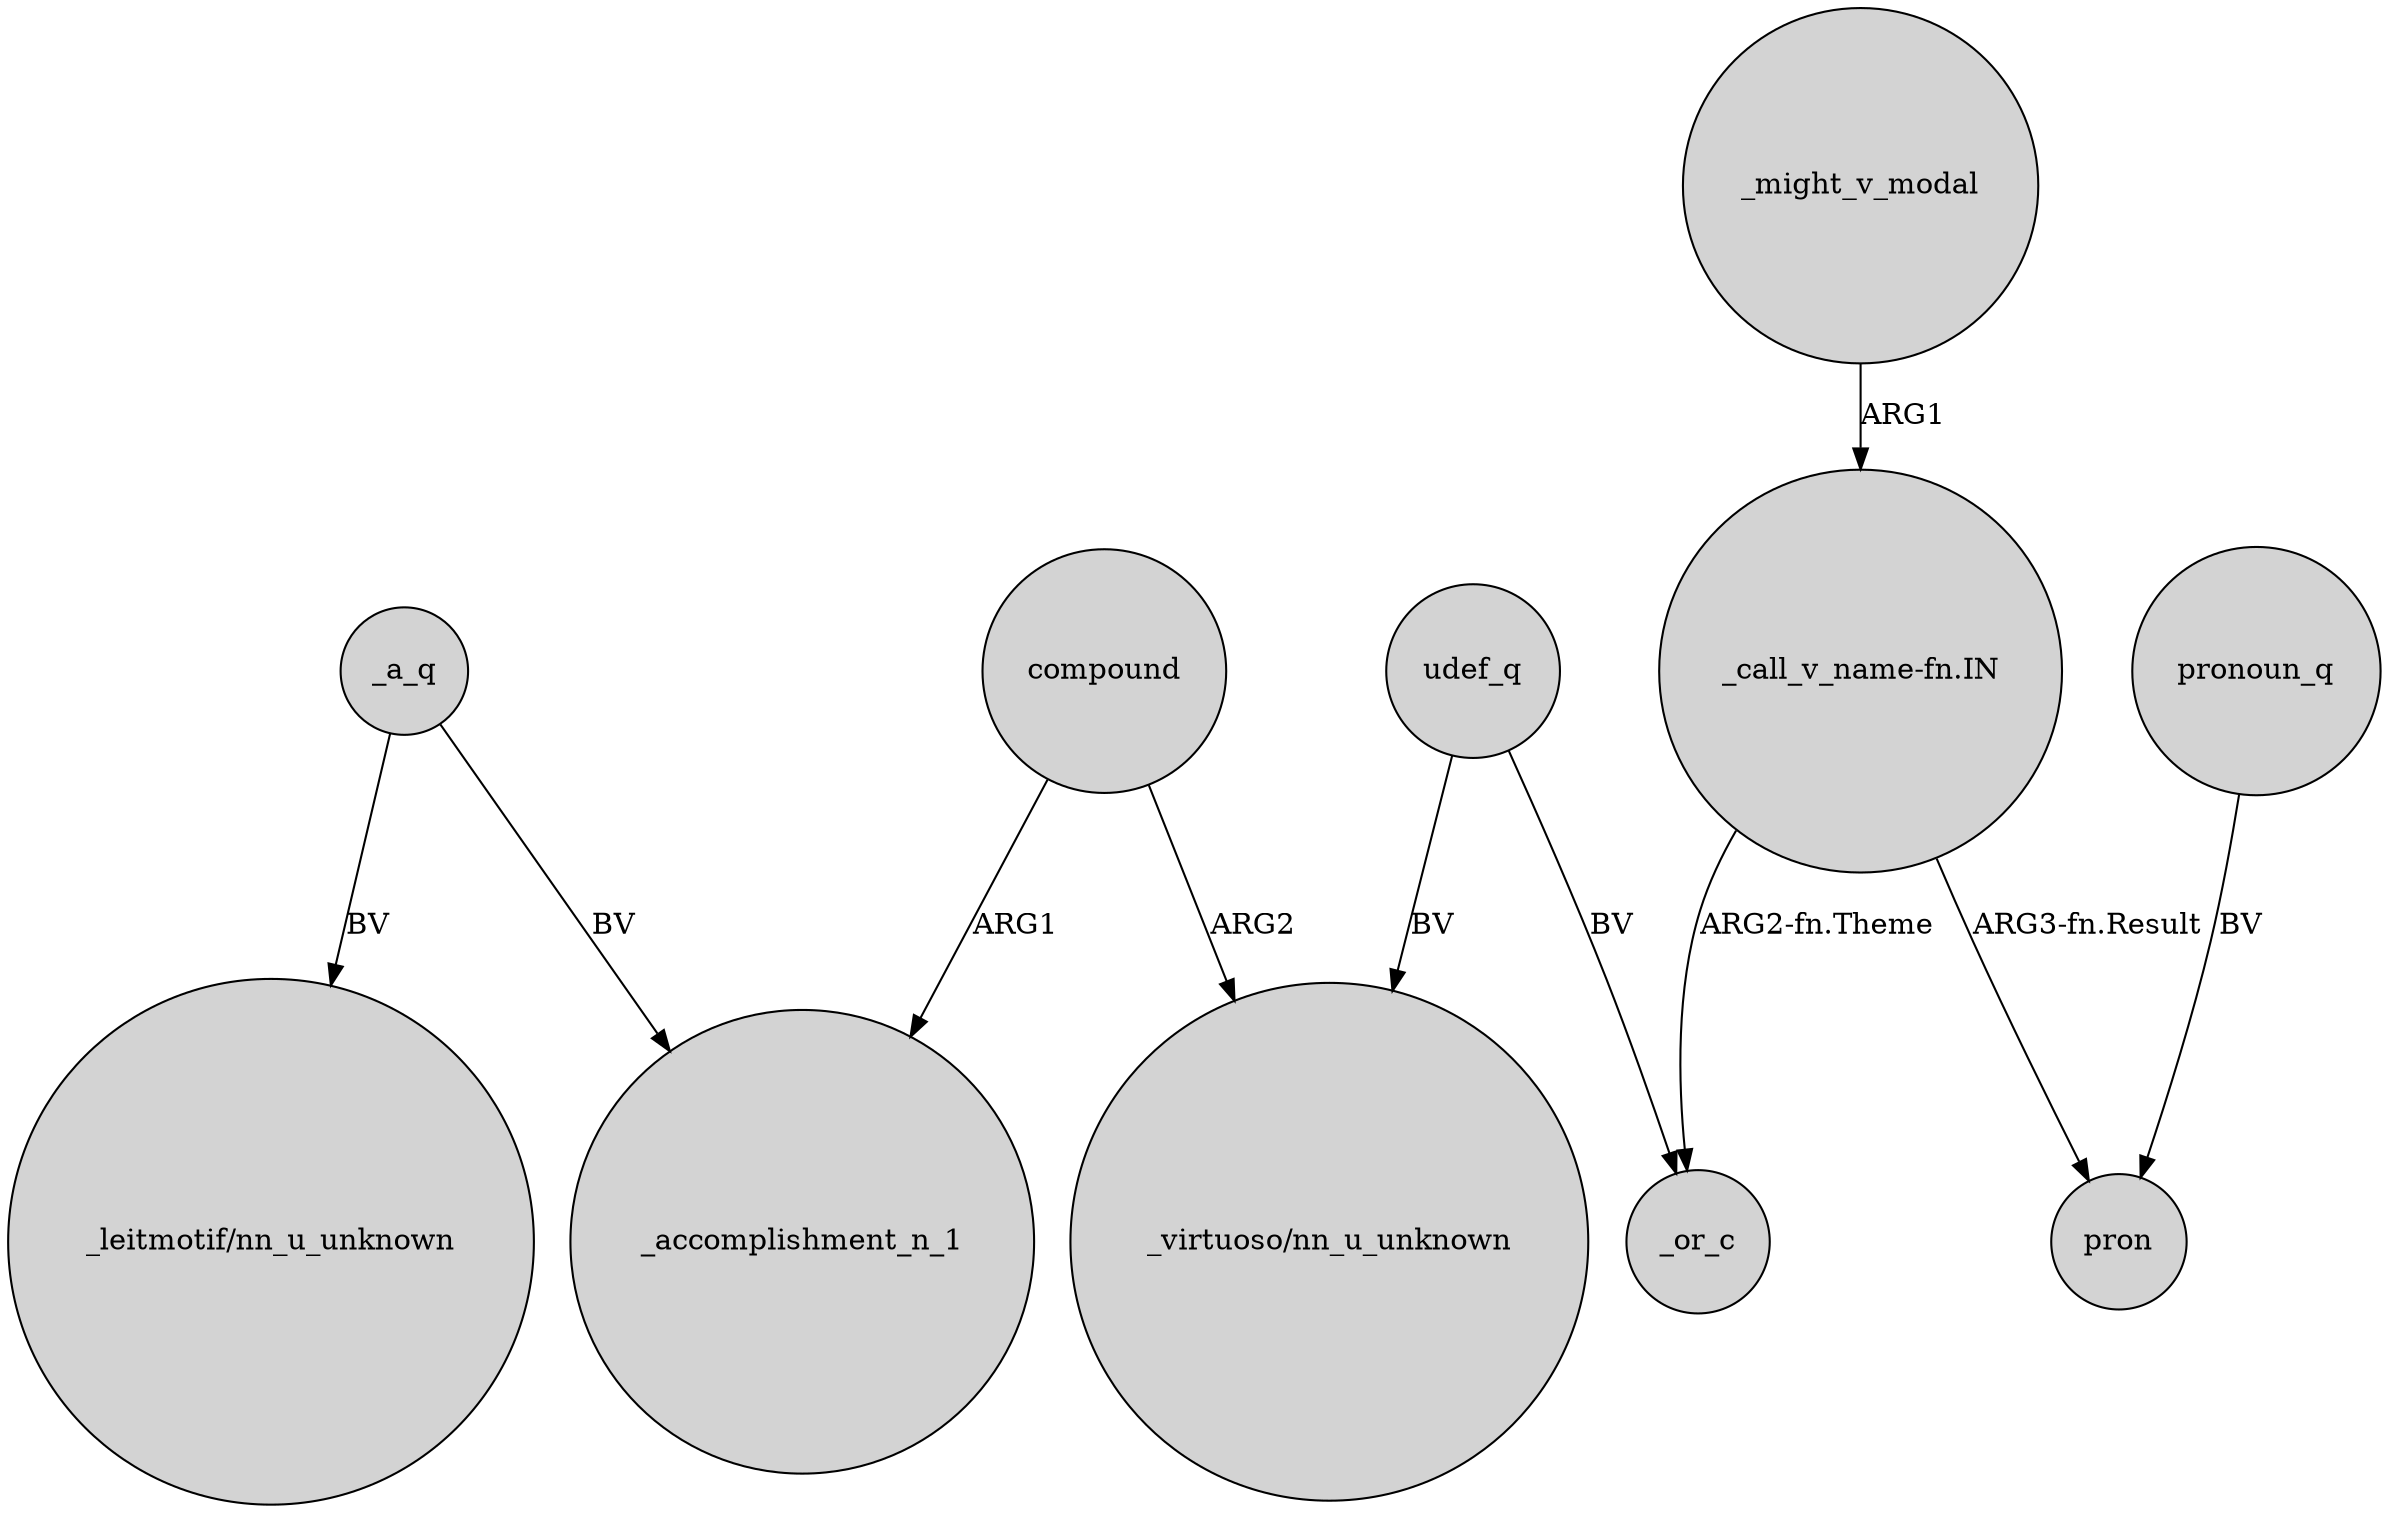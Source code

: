 digraph {
	node [shape=circle style=filled]
	udef_q -> "_virtuoso/nn_u_unknown" [label=BV]
	compound -> "_virtuoso/nn_u_unknown" [label=ARG2]
	_might_v_modal -> "_call_v_name-fn.IN" [label=ARG1]
	udef_q -> _or_c [label=BV]
	"_call_v_name-fn.IN" -> _or_c [label="ARG2-fn.Theme"]
	compound -> _accomplishment_n_1 [label=ARG1]
	_a_q -> _accomplishment_n_1 [label=BV]
	"_call_v_name-fn.IN" -> pron [label="ARG3-fn.Result"]
	_a_q -> "_leitmotif/nn_u_unknown" [label=BV]
	pronoun_q -> pron [label=BV]
}
